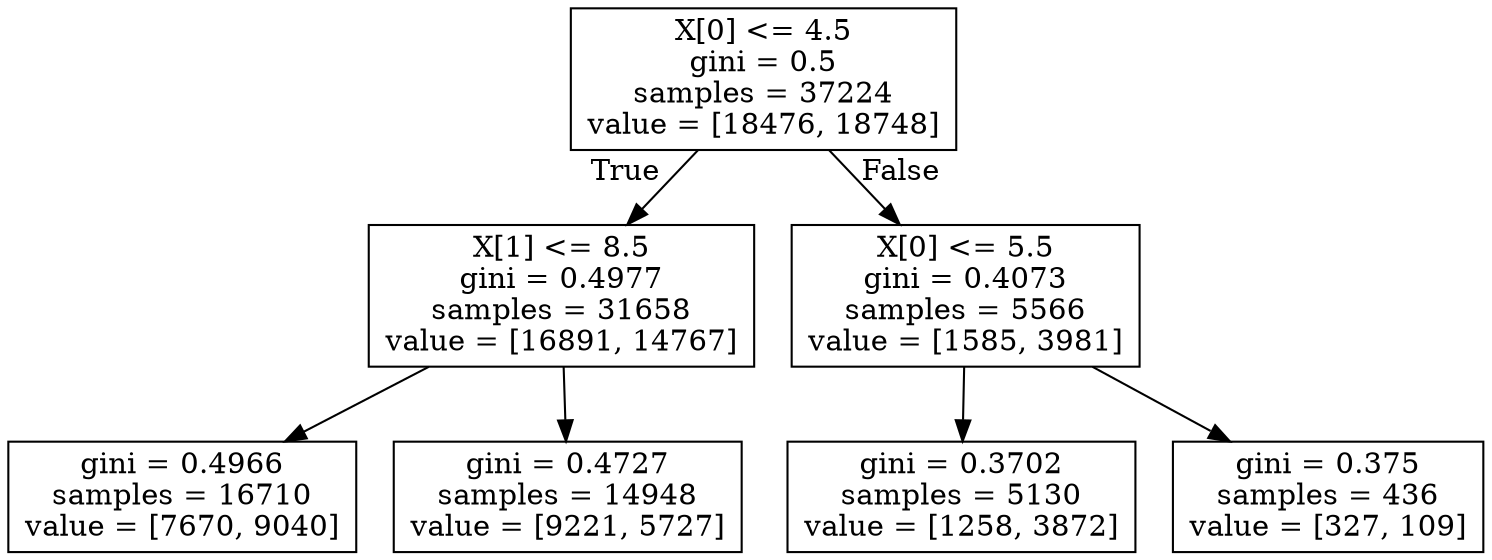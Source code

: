 digraph Tree {
node [shape=box] ;
0 [label="X[0] <= 4.5\ngini = 0.5\nsamples = 37224\nvalue = [18476, 18748]"] ;
1 [label="X[1] <= 8.5\ngini = 0.4977\nsamples = 31658\nvalue = [16891, 14767]"] ;
0 -> 1 [labeldistance=2.5, labelangle=45, headlabel="True"] ;
2 [label="gini = 0.4966\nsamples = 16710\nvalue = [7670, 9040]"] ;
1 -> 2 ;
3 [label="gini = 0.4727\nsamples = 14948\nvalue = [9221, 5727]"] ;
1 -> 3 ;
4 [label="X[0] <= 5.5\ngini = 0.4073\nsamples = 5566\nvalue = [1585, 3981]"] ;
0 -> 4 [labeldistance=2.5, labelangle=-45, headlabel="False"] ;
5 [label="gini = 0.3702\nsamples = 5130\nvalue = [1258, 3872]"] ;
4 -> 5 ;
6 [label="gini = 0.375\nsamples = 436\nvalue = [327, 109]"] ;
4 -> 6 ;
}